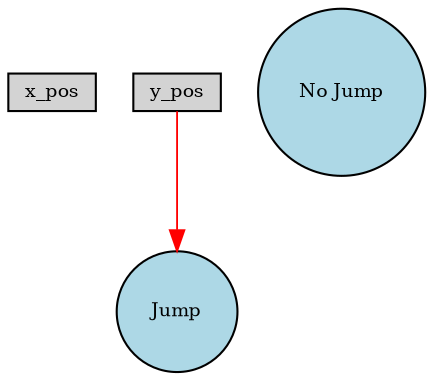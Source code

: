 digraph {
	node [fontsize=9 height=0.2 shape=circle width=0.2]
	x_pos [fillcolor=lightgray shape=box style=filled]
	y_pos [fillcolor=lightgray shape=box style=filled]
	"No Jump" [fillcolor=lightblue style=filled]
	Jump [fillcolor=lightblue style=filled]
	y_pos -> Jump [color=red penwidth=0.8823088010668486 style=solid]
}
